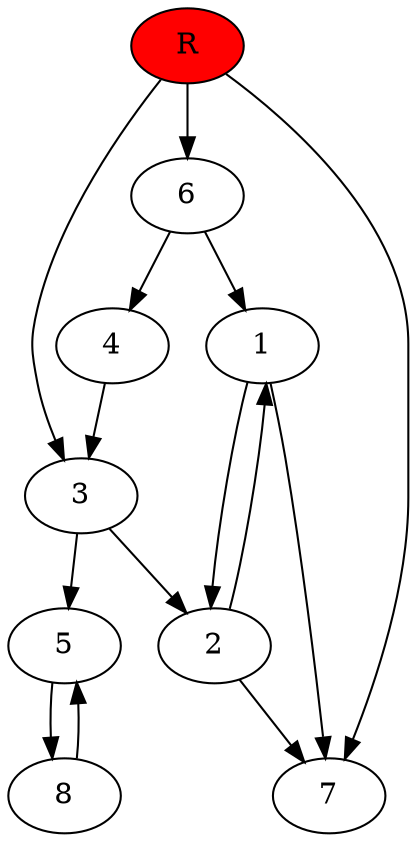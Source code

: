 digraph prb47087 {
	1
	2
	3
	4
	5
	6
	7
	8
	R [fillcolor="#ff0000" style=filled]
	1 -> 2
	1 -> 7
	2 -> 1
	2 -> 7
	3 -> 2
	3 -> 5
	4 -> 3
	5 -> 8
	6 -> 1
	6 -> 4
	8 -> 5
	R -> 3
	R -> 6
	R -> 7
}
